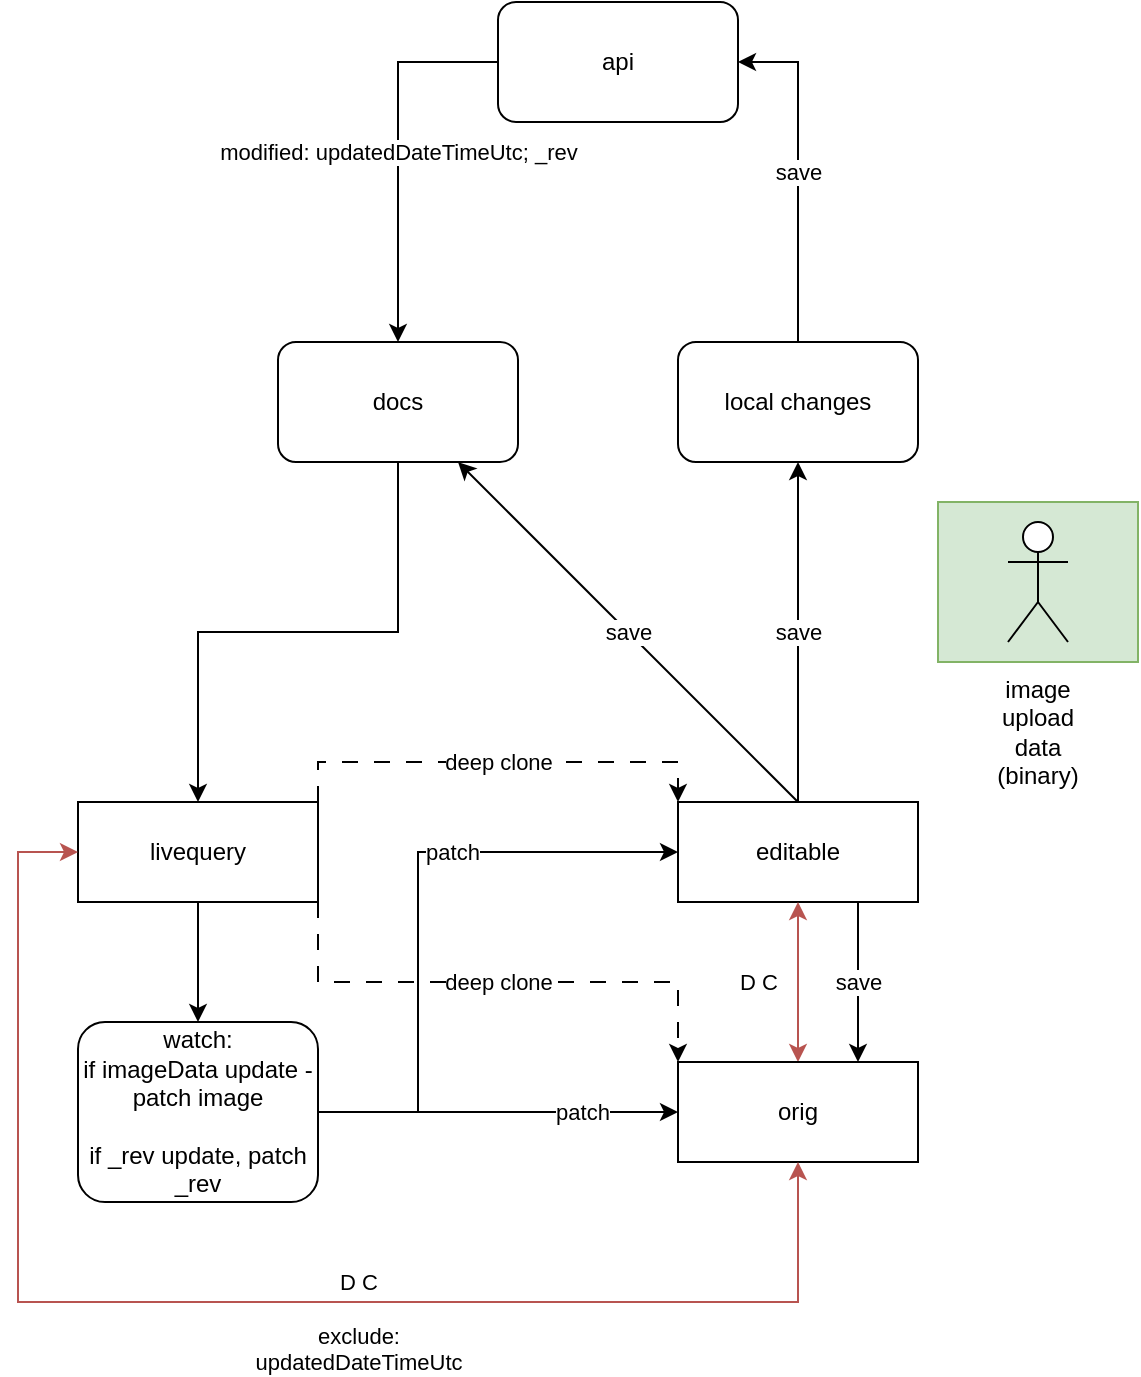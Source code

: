 <mxfile version="24.7.17">
  <diagram name="Page-1" id="7SCdzhCnpjWivKeEHxXa">
    <mxGraphModel dx="1434" dy="854" grid="1" gridSize="10" guides="1" tooltips="1" connect="1" arrows="1" fold="1" page="1" pageScale="1" pageWidth="2336" pageHeight="1654" math="0" shadow="0">
      <root>
        <mxCell id="0" />
        <mxCell id="1" parent="0" />
        <mxCell id="wftPbYHNr40qLTD2TNRV-20" value="deep clone" style="edgeStyle=orthogonalEdgeStyle;rounded=0;orthogonalLoop=1;jettySize=auto;html=1;exitX=1;exitY=0;exitDx=0;exitDy=0;entryX=0;entryY=0;entryDx=0;entryDy=0;dashed=1;dashPattern=8 8;" edge="1" parent="1" source="wftPbYHNr40qLTD2TNRV-11" target="wftPbYHNr40qLTD2TNRV-12">
          <mxGeometry relative="1" as="geometry" />
        </mxCell>
        <mxCell id="wftPbYHNr40qLTD2TNRV-32" style="edgeStyle=orthogonalEdgeStyle;rounded=0;orthogonalLoop=1;jettySize=auto;html=1;exitX=0.5;exitY=1;exitDx=0;exitDy=0;entryX=0.5;entryY=0;entryDx=0;entryDy=0;" edge="1" parent="1" source="wftPbYHNr40qLTD2TNRV-11" target="wftPbYHNr40qLTD2TNRV-31">
          <mxGeometry relative="1" as="geometry" />
        </mxCell>
        <mxCell id="wftPbYHNr40qLTD2TNRV-11" value="livequery" style="rounded=0;whiteSpace=wrap;html=1;" vertex="1" parent="1">
          <mxGeometry x="140" y="430" width="120" height="50" as="geometry" />
        </mxCell>
        <mxCell id="wftPbYHNr40qLTD2TNRV-12" value="editable" style="rounded=0;whiteSpace=wrap;html=1;" vertex="1" parent="1">
          <mxGeometry x="440" y="430" width="120" height="50" as="geometry" />
        </mxCell>
        <mxCell id="wftPbYHNr40qLTD2TNRV-13" value="D C" style="endArrow=classic;startArrow=classic;html=1;rounded=0;exitX=0.5;exitY=0;exitDx=0;exitDy=0;entryX=0.5;entryY=1;entryDx=0;entryDy=0;labelBackgroundColor=none;fillColor=#f8cecc;strokeColor=#b85450;" edge="1" parent="1" source="wftPbYHNr40qLTD2TNRV-23" target="wftPbYHNr40qLTD2TNRV-12">
          <mxGeometry y="20" width="50" height="50" relative="1" as="geometry">
            <mxPoint x="700" y="650" as="sourcePoint" />
            <mxPoint x="750" y="600" as="targetPoint" />
            <mxPoint as="offset" />
          </mxGeometry>
        </mxCell>
        <mxCell id="wftPbYHNr40qLTD2TNRV-21" value="save" style="edgeStyle=orthogonalEdgeStyle;rounded=0;orthogonalLoop=1;jettySize=auto;html=1;exitX=0.5;exitY=0;exitDx=0;exitDy=0;entryX=1;entryY=0.5;entryDx=0;entryDy=0;" edge="1" parent="1" source="wftPbYHNr40qLTD2TNRV-14" target="wftPbYHNr40qLTD2TNRV-16">
          <mxGeometry relative="1" as="geometry" />
        </mxCell>
        <mxCell id="wftPbYHNr40qLTD2TNRV-14" value="local changes" style="rounded=1;whiteSpace=wrap;html=1;" vertex="1" parent="1">
          <mxGeometry x="440" y="200" width="120" height="60" as="geometry" />
        </mxCell>
        <mxCell id="wftPbYHNr40qLTD2TNRV-19" style="edgeStyle=orthogonalEdgeStyle;rounded=0;orthogonalLoop=1;jettySize=auto;html=1;entryX=0.5;entryY=0;entryDx=0;entryDy=0;" edge="1" parent="1" source="wftPbYHNr40qLTD2TNRV-15" target="wftPbYHNr40qLTD2TNRV-11">
          <mxGeometry relative="1" as="geometry" />
        </mxCell>
        <mxCell id="wftPbYHNr40qLTD2TNRV-15" value="docs" style="rounded=1;whiteSpace=wrap;html=1;" vertex="1" parent="1">
          <mxGeometry x="240" y="200" width="120" height="60" as="geometry" />
        </mxCell>
        <mxCell id="wftPbYHNr40qLTD2TNRV-22" value="modified: updatedDateTimeUtc; _rev" style="edgeStyle=orthogonalEdgeStyle;rounded=0;orthogonalLoop=1;jettySize=auto;html=1;entryX=0.5;entryY=0;entryDx=0;entryDy=0;exitX=0;exitY=0.5;exitDx=0;exitDy=0;" edge="1" parent="1" source="wftPbYHNr40qLTD2TNRV-16" target="wftPbYHNr40qLTD2TNRV-15">
          <mxGeometry relative="1" as="geometry" />
        </mxCell>
        <mxCell id="wftPbYHNr40qLTD2TNRV-16" value="api" style="rounded=1;whiteSpace=wrap;html=1;" vertex="1" parent="1">
          <mxGeometry x="350" y="30" width="120" height="60" as="geometry" />
        </mxCell>
        <mxCell id="wftPbYHNr40qLTD2TNRV-17" value="save" style="endArrow=classic;html=1;rounded=0;entryX=0.5;entryY=1;entryDx=0;entryDy=0;exitX=0.5;exitY=0;exitDx=0;exitDy=0;" edge="1" parent="1" source="wftPbYHNr40qLTD2TNRV-12" target="wftPbYHNr40qLTD2TNRV-14">
          <mxGeometry width="50" height="50" relative="1" as="geometry">
            <mxPoint x="700" y="460" as="sourcePoint" />
            <mxPoint x="750" y="410" as="targetPoint" />
          </mxGeometry>
        </mxCell>
        <mxCell id="wftPbYHNr40qLTD2TNRV-18" value="save" style="endArrow=classic;html=1;rounded=0;entryX=0.75;entryY=1;entryDx=0;entryDy=0;" edge="1" parent="1" target="wftPbYHNr40qLTD2TNRV-15">
          <mxGeometry width="50" height="50" relative="1" as="geometry">
            <mxPoint x="500" y="430" as="sourcePoint" />
            <mxPoint x="510" y="270" as="targetPoint" />
          </mxGeometry>
        </mxCell>
        <mxCell id="wftPbYHNr40qLTD2TNRV-23" value="orig" style="rounded=0;whiteSpace=wrap;html=1;" vertex="1" parent="1">
          <mxGeometry x="440" y="560" width="120" height="50" as="geometry" />
        </mxCell>
        <mxCell id="wftPbYHNr40qLTD2TNRV-24" value="deep clone" style="edgeStyle=orthogonalEdgeStyle;rounded=0;orthogonalLoop=1;jettySize=auto;html=1;exitX=1;exitY=1;exitDx=0;exitDy=0;entryX=0;entryY=0;entryDx=0;entryDy=0;dashed=1;dashPattern=8 8;" edge="1" parent="1" source="wftPbYHNr40qLTD2TNRV-11" target="wftPbYHNr40qLTD2TNRV-23">
          <mxGeometry relative="1" as="geometry">
            <mxPoint x="270" y="440" as="sourcePoint" />
            <mxPoint x="450" y="440" as="targetPoint" />
          </mxGeometry>
        </mxCell>
        <mxCell id="wftPbYHNr40qLTD2TNRV-25" value="D C&lt;div&gt;&lt;br&gt;&lt;/div&gt;&lt;div&gt;exclude:&lt;/div&gt;&lt;div&gt;updatedDateTimeUtc&lt;/div&gt;" style="endArrow=classic;startArrow=classic;html=1;rounded=0;exitX=0.5;exitY=1;exitDx=0;exitDy=0;entryX=0;entryY=0.5;entryDx=0;entryDy=0;labelBackgroundColor=none;fillColor=#f8cecc;strokeColor=#b85450;" edge="1" parent="1" source="wftPbYHNr40qLTD2TNRV-23" target="wftPbYHNr40qLTD2TNRV-11">
          <mxGeometry x="-0.189" y="10" width="50" height="50" relative="1" as="geometry">
            <mxPoint x="400" y="810" as="sourcePoint" />
            <mxPoint x="400" y="730" as="targetPoint" />
            <mxPoint as="offset" />
            <Array as="points">
              <mxPoint x="500" y="680" />
              <mxPoint x="110" y="680" />
              <mxPoint x="110" y="455" />
            </Array>
          </mxGeometry>
        </mxCell>
        <mxCell id="wftPbYHNr40qLTD2TNRV-28" value="" style="group" vertex="1" connectable="0" parent="1">
          <mxGeometry x="570" y="280" width="100" height="80" as="geometry" />
        </mxCell>
        <mxCell id="wftPbYHNr40qLTD2TNRV-26" value="" style="rounded=0;whiteSpace=wrap;html=1;fillColor=#d5e8d4;strokeColor=#82b366;" vertex="1" parent="wftPbYHNr40qLTD2TNRV-28">
          <mxGeometry width="100" height="80" as="geometry" />
        </mxCell>
        <mxCell id="wftPbYHNr40qLTD2TNRV-27" value="" style="shape=umlActor;verticalLabelPosition=bottom;verticalAlign=top;html=1;outlineConnect=0;" vertex="1" parent="wftPbYHNr40qLTD2TNRV-28">
          <mxGeometry x="35" y="10" width="30" height="60" as="geometry" />
        </mxCell>
        <mxCell id="wftPbYHNr40qLTD2TNRV-29" value="image upload data (binary)" style="text;html=1;align=center;verticalAlign=middle;whiteSpace=wrap;rounded=0;" vertex="1" parent="1">
          <mxGeometry x="590" y="380" width="60" height="30" as="geometry" />
        </mxCell>
        <mxCell id="wftPbYHNr40qLTD2TNRV-30" value="save" style="endArrow=classic;html=1;rounded=0;entryX=0.75;entryY=0;entryDx=0;entryDy=0;exitX=0.75;exitY=1;exitDx=0;exitDy=0;" edge="1" parent="1" source="wftPbYHNr40qLTD2TNRV-12" target="wftPbYHNr40qLTD2TNRV-23">
          <mxGeometry width="50" height="50" relative="1" as="geometry">
            <mxPoint x="510" y="440" as="sourcePoint" />
            <mxPoint x="510" y="270" as="targetPoint" />
          </mxGeometry>
        </mxCell>
        <mxCell id="wftPbYHNr40qLTD2TNRV-33" value="patch" style="edgeStyle=orthogonalEdgeStyle;rounded=0;orthogonalLoop=1;jettySize=auto;html=1;exitX=1;exitY=0.5;exitDx=0;exitDy=0;entryX=0;entryY=0.5;entryDx=0;entryDy=0;" edge="1" parent="1" source="wftPbYHNr40qLTD2TNRV-31" target="wftPbYHNr40qLTD2TNRV-12">
          <mxGeometry x="0.27" relative="1" as="geometry">
            <Array as="points">
              <mxPoint x="310" y="585" />
              <mxPoint x="310" y="455" />
            </Array>
            <mxPoint as="offset" />
          </mxGeometry>
        </mxCell>
        <mxCell id="wftPbYHNr40qLTD2TNRV-34" value="patch" style="edgeStyle=orthogonalEdgeStyle;rounded=0;orthogonalLoop=1;jettySize=auto;html=1;entryX=0;entryY=0.5;entryDx=0;entryDy=0;" edge="1" parent="1" source="wftPbYHNr40qLTD2TNRV-31" target="wftPbYHNr40qLTD2TNRV-23">
          <mxGeometry x="0.46" relative="1" as="geometry">
            <mxPoint as="offset" />
          </mxGeometry>
        </mxCell>
        <mxCell id="wftPbYHNr40qLTD2TNRV-31" value="watch:&lt;div&gt;if imageData update - patch image&lt;/div&gt;&lt;div&gt;&lt;br&gt;&lt;/div&gt;&lt;div&gt;if _rev update, patch _rev&lt;/div&gt;" style="rounded=1;whiteSpace=wrap;html=1;" vertex="1" parent="1">
          <mxGeometry x="140" y="540" width="120" height="90" as="geometry" />
        </mxCell>
      </root>
    </mxGraphModel>
  </diagram>
</mxfile>
